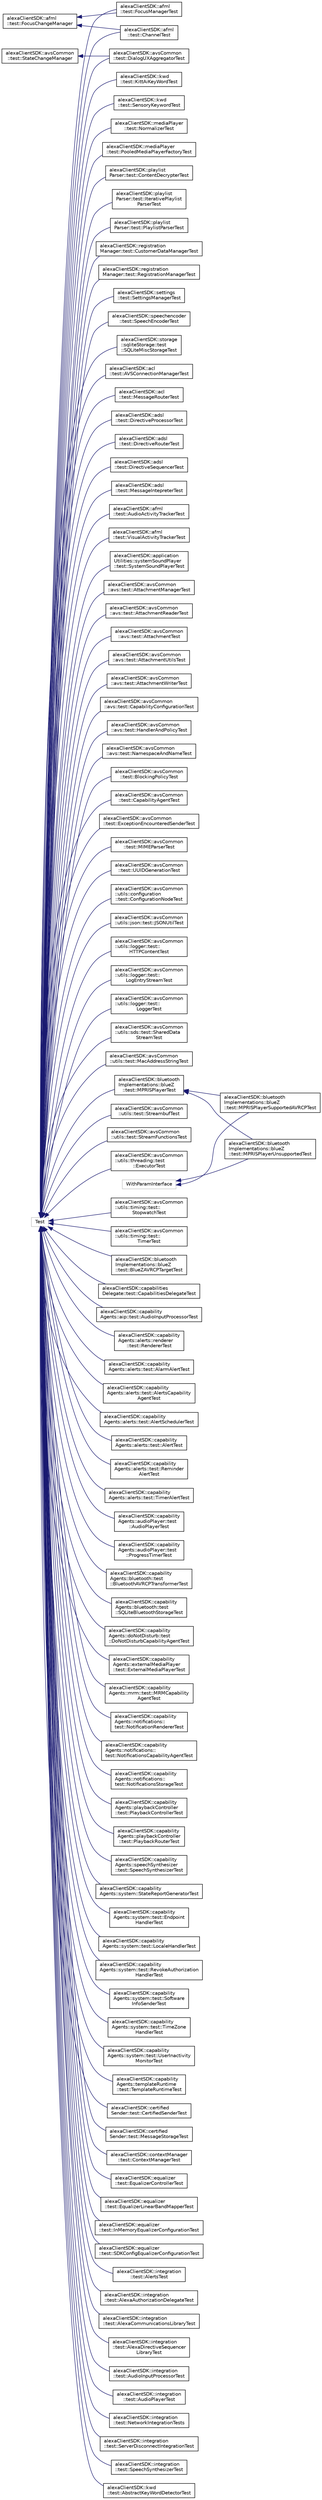 digraph "Graphical Class Hierarchy"
{
  edge [fontname="Helvetica",fontsize="10",labelfontname="Helvetica",labelfontsize="10"];
  node [fontname="Helvetica",fontsize="10",shape=record];
  rankdir="LR";
  Node556 [label="alexaClientSDK::afml\l::test::FocusChangeManager",height=0.2,width=0.4,color="black", fillcolor="white", style="filled",URL="$classalexa_client_s_d_k_1_1afml_1_1test_1_1_focus_change_manager.html",tooltip="Manages testing focus changes. "];
  Node556 -> Node41 [dir="back",color="midnightblue",fontsize="10",style="solid",fontname="Helvetica"];
  Node41 [label="alexaClientSDK::afml\l::test::ChannelTest",height=0.2,width=0.4,color="black", fillcolor="white", style="filled",URL="$classalexa_client_s_d_k_1_1afml_1_1test_1_1_channel_test.html",tooltip="Test fixture for testing Channel. "];
  Node556 -> Node42 [dir="back",color="midnightblue",fontsize="10",style="solid",fontname="Helvetica"];
  Node42 [label="alexaClientSDK::afml\l::test::FocusManagerTest",height=0.2,width=0.4,color="black", fillcolor="white", style="filled",URL="$classalexa_client_s_d_k_1_1afml_1_1test_1_1_focus_manager_test.html",tooltip="Test fixture for testing FocusManager. "];
  Node204 [label="alexaClientSDK::avsCommon\l::test::StateChangeManager",height=0.2,width=0.4,color="black", fillcolor="white", style="filled",URL="$classalexa_client_s_d_k_1_1avs_common_1_1test_1_1_state_change_manager.html",tooltip="Manages testing state changes. "];
  Node204 -> Node55 [dir="back",color="midnightblue",fontsize="10",style="solid",fontname="Helvetica"];
  Node55 [label="alexaClientSDK::avsCommon\l::test::DialogUXAggregatorTest",height=0.2,width=0.4,color="black", fillcolor="white", style="filled",URL="$classalexa_client_s_d_k_1_1avs_common_1_1test_1_1_dialog_u_x_aggregator_test.html",tooltip="Test fixture for testing DialogUXStateAggregator. "];
  Node33 [label="Test",height=0.2,width=0.4,color="grey75", fillcolor="white", style="filled"];
  Node33 -> Node34 [dir="back",color="midnightblue",fontsize="10",style="solid",fontname="Helvetica"];
  Node34 [label="alexaClientSDK::acl\l::test::AVSConnectionManagerTest",height=0.2,width=0.4,color="black", fillcolor="white", style="filled",URL="$classalexa_client_s_d_k_1_1acl_1_1test_1_1_a_v_s_connection_manager_test.html",tooltip="Test harness for AVSConnectionManager class. "];
  Node33 -> Node35 [dir="back",color="midnightblue",fontsize="10",style="solid",fontname="Helvetica"];
  Node35 [label="alexaClientSDK::acl\l::test::MessageRouterTest",height=0.2,width=0.4,color="black", fillcolor="white", style="filled",URL="$classalexa_client_s_d_k_1_1acl_1_1test_1_1_message_router_test.html"];
  Node33 -> Node36 [dir="back",color="midnightblue",fontsize="10",style="solid",fontname="Helvetica"];
  Node36 [label="alexaClientSDK::adsl\l::test::DirectiveProcessorTest",height=0.2,width=0.4,color="black", fillcolor="white", style="filled",URL="$classalexa_client_s_d_k_1_1adsl_1_1test_1_1_directive_processor_test.html"];
  Node33 -> Node37 [dir="back",color="midnightblue",fontsize="10",style="solid",fontname="Helvetica"];
  Node37 [label="alexaClientSDK::adsl\l::test::DirectiveRouterTest",height=0.2,width=0.4,color="black", fillcolor="white", style="filled",URL="$classalexa_client_s_d_k_1_1adsl_1_1test_1_1_directive_router_test.html"];
  Node33 -> Node38 [dir="back",color="midnightblue",fontsize="10",style="solid",fontname="Helvetica"];
  Node38 [label="alexaClientSDK::adsl\l::test::DirectiveSequencerTest",height=0.2,width=0.4,color="black", fillcolor="white", style="filled",URL="$classalexa_client_s_d_k_1_1adsl_1_1test_1_1_directive_sequencer_test.html",tooltip="DirectiveSequencerTest. "];
  Node33 -> Node39 [dir="back",color="midnightblue",fontsize="10",style="solid",fontname="Helvetica"];
  Node39 [label="alexaClientSDK::adsl\l::test::MessageIntepreterTest",height=0.2,width=0.4,color="black", fillcolor="white", style="filled",URL="$classalexa_client_s_d_k_1_1adsl_1_1test_1_1_message_intepreter_test.html"];
  Node33 -> Node40 [dir="back",color="midnightblue",fontsize="10",style="solid",fontname="Helvetica"];
  Node40 [label="alexaClientSDK::afml\l::test::AudioActivityTrackerTest",height=0.2,width=0.4,color="black", fillcolor="white", style="filled",URL="$classalexa_client_s_d_k_1_1afml_1_1test_1_1_audio_activity_tracker_test.html"];
  Node33 -> Node41 [dir="back",color="midnightblue",fontsize="10",style="solid",fontname="Helvetica"];
  Node33 -> Node42 [dir="back",color="midnightblue",fontsize="10",style="solid",fontname="Helvetica"];
  Node33 -> Node43 [dir="back",color="midnightblue",fontsize="10",style="solid",fontname="Helvetica"];
  Node43 [label="alexaClientSDK::afml\l::test::VisualActivityTrackerTest",height=0.2,width=0.4,color="black", fillcolor="white", style="filled",URL="$classalexa_client_s_d_k_1_1afml_1_1test_1_1_visual_activity_tracker_test.html",tooltip="Test harness for VisualActivityTrackerTest class. "];
  Node33 -> Node44 [dir="back",color="midnightblue",fontsize="10",style="solid",fontname="Helvetica"];
  Node44 [label="alexaClientSDK::application\lUtilities::systemSoundPlayer\l::test::SystemSoundPlayerTest",height=0.2,width=0.4,color="black", fillcolor="white", style="filled",URL="$classalexa_client_s_d_k_1_1application_utilities_1_1system_sound_player_1_1test_1_1_system_sound_player_test.html"];
  Node33 -> Node45 [dir="back",color="midnightblue",fontsize="10",style="solid",fontname="Helvetica"];
  Node45 [label="alexaClientSDK::avsCommon\l::avs::test::AttachmentManagerTest",height=0.2,width=0.4,color="black", fillcolor="white", style="filled",URL="$classalexa_client_s_d_k_1_1avs_common_1_1avs_1_1test_1_1_attachment_manager_test.html"];
  Node33 -> Node46 [dir="back",color="midnightblue",fontsize="10",style="solid",fontname="Helvetica"];
  Node46 [label="alexaClientSDK::avsCommon\l::avs::test::AttachmentReaderTest",height=0.2,width=0.4,color="black", fillcolor="white", style="filled",URL="$classalexa_client_s_d_k_1_1avs_common_1_1avs_1_1test_1_1_attachment_reader_test.html"];
  Node33 -> Node47 [dir="back",color="midnightblue",fontsize="10",style="solid",fontname="Helvetica"];
  Node47 [label="alexaClientSDK::avsCommon\l::avs::test::AttachmentTest",height=0.2,width=0.4,color="black", fillcolor="white", style="filled",URL="$classalexa_client_s_d_k_1_1avs_common_1_1avs_1_1test_1_1_attachment_test.html"];
  Node33 -> Node48 [dir="back",color="midnightblue",fontsize="10",style="solid",fontname="Helvetica"];
  Node48 [label="alexaClientSDK::avsCommon\l::avs::test::AttachmentUtilsTest",height=0.2,width=0.4,color="black", fillcolor="white", style="filled",URL="$classalexa_client_s_d_k_1_1avs_common_1_1avs_1_1test_1_1_attachment_utils_test.html"];
  Node33 -> Node49 [dir="back",color="midnightblue",fontsize="10",style="solid",fontname="Helvetica"];
  Node49 [label="alexaClientSDK::avsCommon\l::avs::test::AttachmentWriterTest",height=0.2,width=0.4,color="black", fillcolor="white", style="filled",URL="$classalexa_client_s_d_k_1_1avs_common_1_1avs_1_1test_1_1_attachment_writer_test.html"];
  Node33 -> Node50 [dir="back",color="midnightblue",fontsize="10",style="solid",fontname="Helvetica"];
  Node50 [label="alexaClientSDK::avsCommon\l::avs::test::CapabilityConfigurationTest",height=0.2,width=0.4,color="black", fillcolor="white", style="filled",URL="$classalexa_client_s_d_k_1_1avs_common_1_1avs_1_1test_1_1_capability_configuration_test.html"];
  Node33 -> Node51 [dir="back",color="midnightblue",fontsize="10",style="solid",fontname="Helvetica"];
  Node51 [label="alexaClientSDK::avsCommon\l::avs::test::HandlerAndPolicyTest",height=0.2,width=0.4,color="black", fillcolor="white", style="filled",URL="$classalexa_client_s_d_k_1_1avs_common_1_1avs_1_1test_1_1_handler_and_policy_test.html"];
  Node33 -> Node52 [dir="back",color="midnightblue",fontsize="10",style="solid",fontname="Helvetica"];
  Node52 [label="alexaClientSDK::avsCommon\l::avs::test::NamespaceAndNameTest",height=0.2,width=0.4,color="black", fillcolor="white", style="filled",URL="$classalexa_client_s_d_k_1_1avs_common_1_1avs_1_1test_1_1_namespace_and_name_test.html",tooltip="NamespaceAndNameTest. "];
  Node33 -> Node53 [dir="back",color="midnightblue",fontsize="10",style="solid",fontname="Helvetica"];
  Node53 [label="alexaClientSDK::avsCommon\l::test::BlockingPolicyTest",height=0.2,width=0.4,color="black", fillcolor="white", style="filled",URL="$classalexa_client_s_d_k_1_1avs_common_1_1test_1_1_blocking_policy_test.html"];
  Node33 -> Node54 [dir="back",color="midnightblue",fontsize="10",style="solid",fontname="Helvetica"];
  Node54 [label="alexaClientSDK::avsCommon\l::test::CapabilityAgentTest",height=0.2,width=0.4,color="black", fillcolor="white", style="filled",URL="$classalexa_client_s_d_k_1_1avs_common_1_1test_1_1_capability_agent_test.html"];
  Node33 -> Node55 [dir="back",color="midnightblue",fontsize="10",style="solid",fontname="Helvetica"];
  Node33 -> Node56 [dir="back",color="midnightblue",fontsize="10",style="solid",fontname="Helvetica"];
  Node56 [label="alexaClientSDK::avsCommon\l::test::ExceptionEncounteredSenderTest",height=0.2,width=0.4,color="black", fillcolor="white", style="filled",URL="$classalexa_client_s_d_k_1_1avs_common_1_1test_1_1_exception_encountered_sender_test.html",tooltip="Test harness for ExceptionEncounteredSender class. "];
  Node33 -> Node57 [dir="back",color="midnightblue",fontsize="10",style="solid",fontname="Helvetica"];
  Node57 [label="alexaClientSDK::avsCommon\l::test::MIMEParserTest",height=0.2,width=0.4,color="black", fillcolor="white", style="filled",URL="$classalexa_client_s_d_k_1_1avs_common_1_1test_1_1_m_i_m_e_parser_test.html"];
  Node33 -> Node58 [dir="back",color="midnightblue",fontsize="10",style="solid",fontname="Helvetica"];
  Node58 [label="alexaClientSDK::avsCommon\l::test::UUIDGenerationTest",height=0.2,width=0.4,color="black", fillcolor="white", style="filled",URL="$classalexa_client_s_d_k_1_1avs_common_1_1test_1_1_u_u_i_d_generation_test.html"];
  Node33 -> Node59 [dir="back",color="midnightblue",fontsize="10",style="solid",fontname="Helvetica"];
  Node59 [label="alexaClientSDK::avsCommon\l::utils::configuration\l::test::ConfigurationNodeTest",height=0.2,width=0.4,color="black", fillcolor="white", style="filled",URL="$classalexa_client_s_d_k_1_1avs_common_1_1utils_1_1configuration_1_1test_1_1_configuration_node_test.html"];
  Node33 -> Node60 [dir="back",color="midnightblue",fontsize="10",style="solid",fontname="Helvetica"];
  Node60 [label="alexaClientSDK::avsCommon\l::utils::json::test::JSONUtilTest",height=0.2,width=0.4,color="black", fillcolor="white", style="filled",URL="$classalexa_client_s_d_k_1_1avs_common_1_1utils_1_1json_1_1test_1_1_j_s_o_n_util_test.html",tooltip="Define test fixture for testing AVSMessage. "];
  Node33 -> Node61 [dir="back",color="midnightblue",fontsize="10",style="solid",fontname="Helvetica"];
  Node61 [label="alexaClientSDK::avsCommon\l::utils::logger::test::\lHTTPContentTest",height=0.2,width=0.4,color="black", fillcolor="white", style="filled",URL="$classalexa_client_s_d_k_1_1avs_common_1_1utils_1_1logger_1_1test_1_1_h_t_t_p_content_test.html"];
  Node33 -> Node62 [dir="back",color="midnightblue",fontsize="10",style="solid",fontname="Helvetica"];
  Node62 [label="alexaClientSDK::avsCommon\l::utils::logger::test::\lLogEntryStreamTest",height=0.2,width=0.4,color="black", fillcolor="white", style="filled",URL="$classalexa_client_s_d_k_1_1avs_common_1_1utils_1_1logger_1_1test_1_1_log_entry_stream_test.html"];
  Node33 -> Node63 [dir="back",color="midnightblue",fontsize="10",style="solid",fontname="Helvetica"];
  Node63 [label="alexaClientSDK::avsCommon\l::utils::logger::test::\lLoggerTest",height=0.2,width=0.4,color="black", fillcolor="white", style="filled",URL="$classalexa_client_s_d_k_1_1avs_common_1_1utils_1_1logger_1_1test_1_1_logger_test.html"];
  Node33 -> Node64 [dir="back",color="midnightblue",fontsize="10",style="solid",fontname="Helvetica"];
  Node64 [label="alexaClientSDK::avsCommon\l::utils::sds::test::SharedData\lStreamTest",height=0.2,width=0.4,color="black", fillcolor="white", style="filled",URL="$classalexa_client_s_d_k_1_1avs_common_1_1utils_1_1sds_1_1test_1_1_shared_data_stream_test.html",tooltip="The test harness for the tests below. "];
  Node33 -> Node65 [dir="back",color="midnightblue",fontsize="10",style="solid",fontname="Helvetica"];
  Node65 [label="alexaClientSDK::avsCommon\l::utils::test::MacAddressStringTest",height=0.2,width=0.4,color="black", fillcolor="white", style="filled",URL="$classalexa_client_s_d_k_1_1avs_common_1_1utils_1_1test_1_1_mac_address_string_test.html"];
  Node33 -> Node66 [dir="back",color="midnightblue",fontsize="10",style="solid",fontname="Helvetica"];
  Node66 [label="alexaClientSDK::avsCommon\l::utils::test::StreambufTest",height=0.2,width=0.4,color="black", fillcolor="white", style="filled",URL="$classalexa_client_s_d_k_1_1avs_common_1_1utils_1_1test_1_1_streambuf_test.html"];
  Node33 -> Node67 [dir="back",color="midnightblue",fontsize="10",style="solid",fontname="Helvetica"];
  Node67 [label="alexaClientSDK::avsCommon\l::utils::test::StreamFunctionsTest",height=0.2,width=0.4,color="black", fillcolor="white", style="filled",URL="$classalexa_client_s_d_k_1_1avs_common_1_1utils_1_1test_1_1_stream_functions_test.html"];
  Node33 -> Node68 [dir="back",color="midnightblue",fontsize="10",style="solid",fontname="Helvetica"];
  Node68 [label="alexaClientSDK::avsCommon\l::utils::threading::test\l::ExecutorTest",height=0.2,width=0.4,color="black", fillcolor="white", style="filled",URL="$classalexa_client_s_d_k_1_1avs_common_1_1utils_1_1threading_1_1test_1_1_executor_test.html"];
  Node33 -> Node69 [dir="back",color="midnightblue",fontsize="10",style="solid",fontname="Helvetica"];
  Node69 [label="alexaClientSDK::avsCommon\l::utils::timing::test::\lStopwatchTest",height=0.2,width=0.4,color="black", fillcolor="white", style="filled",URL="$classalexa_client_s_d_k_1_1avs_common_1_1utils_1_1timing_1_1test_1_1_stopwatch_test.html",tooltip="Test harness for Stopwatch class. "];
  Node33 -> Node70 [dir="back",color="midnightblue",fontsize="10",style="solid",fontname="Helvetica"];
  Node70 [label="alexaClientSDK::avsCommon\l::utils::timing::test::\lTimerTest",height=0.2,width=0.4,color="black", fillcolor="white", style="filled",URL="$classalexa_client_s_d_k_1_1avs_common_1_1utils_1_1timing_1_1test_1_1_timer_test.html",tooltip="Test harness for Timer class. "];
  Node33 -> Node71 [dir="back",color="midnightblue",fontsize="10",style="solid",fontname="Helvetica"];
  Node71 [label="alexaClientSDK::bluetooth\lImplementations::blueZ\l::test::BlueZAVRCPTargetTest",height=0.2,width=0.4,color="black", fillcolor="white", style="filled",URL="$classalexa_client_s_d_k_1_1bluetooth_implementations_1_1blue_z_1_1test_1_1_blue_z_a_v_r_c_p_target_test.html"];
  Node33 -> Node72 [dir="back",color="midnightblue",fontsize="10",style="solid",fontname="Helvetica"];
  Node72 [label="alexaClientSDK::bluetooth\lImplementations::blueZ\l::test::MPRISPlayerTest",height=0.2,width=0.4,color="black", fillcolor="white", style="filled",URL="$classalexa_client_s_d_k_1_1bluetooth_implementations_1_1blue_z_1_1test_1_1_m_p_r_i_s_player_test.html"];
  Node72 -> Node0 [dir="back",color="midnightblue",fontsize="10",style="solid",fontname="Helvetica"];
  Node0 [label="alexaClientSDK::bluetooth\lImplementations::blueZ\l::test::MPRISPlayerSupportedAVRCPTest",height=0.2,width=0.4,color="black", fillcolor="white", style="filled",URL="$classalexa_client_s_d_k_1_1bluetooth_implementations_1_1blue_z_1_1test_1_1_m_p_r_i_s_player_supported_a_v_r_c_p_test.html",tooltip="Parameterized test fixture for supported org.mpris.MediaPlayer2.Player DBus AVRCP Methods..."];
  Node72 -> Node3 [dir="back",color="midnightblue",fontsize="10",style="solid",fontname="Helvetica"];
  Node3 [label="alexaClientSDK::bluetooth\lImplementations::blueZ\l::test::MPRISPlayerUnsupportedTest",height=0.2,width=0.4,color="black", fillcolor="white", style="filled",URL="$classalexa_client_s_d_k_1_1bluetooth_implementations_1_1blue_z_1_1test_1_1_m_p_r_i_s_player_unsupported_test.html",tooltip="Parameterized test fixture for unsupported DBus AVRCP Methods. "];
  Node33 -> Node73 [dir="back",color="midnightblue",fontsize="10",style="solid",fontname="Helvetica"];
  Node73 [label="alexaClientSDK::capabilities\lDelegate::test::CapabilitiesDelegateTest",height=0.2,width=0.4,color="black", fillcolor="white", style="filled",URL="$classalexa_client_s_d_k_1_1capabilities_delegate_1_1test_1_1_capabilities_delegate_test.html"];
  Node33 -> Node74 [dir="back",color="midnightblue",fontsize="10",style="solid",fontname="Helvetica"];
  Node74 [label="alexaClientSDK::capability\lAgents::aip::test::AudioInputProcessorTest",height=0.2,width=0.4,color="black", fillcolor="white", style="filled",URL="$classalexa_client_s_d_k_1_1capability_agents_1_1aip_1_1test_1_1_audio_input_processor_test.html",tooltip="Test harness for AudioInputProcessor class. "];
  Node33 -> Node75 [dir="back",color="midnightblue",fontsize="10",style="solid",fontname="Helvetica"];
  Node75 [label="alexaClientSDK::capability\lAgents::alerts::renderer\l::test::RendererTest",height=0.2,width=0.4,color="black", fillcolor="white", style="filled",URL="$classalexa_client_s_d_k_1_1capability_agents_1_1alerts_1_1renderer_1_1test_1_1_renderer_test.html"];
  Node33 -> Node76 [dir="back",color="midnightblue",fontsize="10",style="solid",fontname="Helvetica"];
  Node76 [label="alexaClientSDK::capability\lAgents::alerts::test::AlarmAlertTest",height=0.2,width=0.4,color="black", fillcolor="white", style="filled",URL="$classalexa_client_s_d_k_1_1capability_agents_1_1alerts_1_1test_1_1_alarm_alert_test.html"];
  Node33 -> Node77 [dir="back",color="midnightblue",fontsize="10",style="solid",fontname="Helvetica"];
  Node77 [label="alexaClientSDK::capability\lAgents::alerts::test::AlertsCapability\lAgentTest",height=0.2,width=0.4,color="black", fillcolor="white", style="filled",URL="$classalexa_client_s_d_k_1_1capability_agents_1_1alerts_1_1test_1_1_alerts_capability_agent_test.html"];
  Node33 -> Node78 [dir="back",color="midnightblue",fontsize="10",style="solid",fontname="Helvetica"];
  Node78 [label="alexaClientSDK::capability\lAgents::alerts::test::AlertSchedulerTest",height=0.2,width=0.4,color="black", fillcolor="white", style="filled",URL="$classalexa_client_s_d_k_1_1capability_agents_1_1alerts_1_1test_1_1_alert_scheduler_test.html"];
  Node33 -> Node79 [dir="back",color="midnightblue",fontsize="10",style="solid",fontname="Helvetica"];
  Node79 [label="alexaClientSDK::capability\lAgents::alerts::test::AlertTest",height=0.2,width=0.4,color="black", fillcolor="white", style="filled",URL="$classalexa_client_s_d_k_1_1capability_agents_1_1alerts_1_1test_1_1_alert_test.html"];
  Node33 -> Node80 [dir="back",color="midnightblue",fontsize="10",style="solid",fontname="Helvetica"];
  Node80 [label="alexaClientSDK::capability\lAgents::alerts::test::Reminder\lAlertTest",height=0.2,width=0.4,color="black", fillcolor="white", style="filled",URL="$classalexa_client_s_d_k_1_1capability_agents_1_1alerts_1_1test_1_1_reminder_alert_test.html"];
  Node33 -> Node81 [dir="back",color="midnightblue",fontsize="10",style="solid",fontname="Helvetica"];
  Node81 [label="alexaClientSDK::capability\lAgents::alerts::test::TimerAlertTest",height=0.2,width=0.4,color="black", fillcolor="white", style="filled",URL="$classalexa_client_s_d_k_1_1capability_agents_1_1alerts_1_1test_1_1_timer_alert_test.html"];
  Node33 -> Node82 [dir="back",color="midnightblue",fontsize="10",style="solid",fontname="Helvetica"];
  Node82 [label="alexaClientSDK::capability\lAgents::audioPlayer::test\l::AudioPlayerTest",height=0.2,width=0.4,color="black", fillcolor="white", style="filled",URL="$classalexa_client_s_d_k_1_1capability_agents_1_1audio_player_1_1test_1_1_audio_player_test.html"];
  Node33 -> Node83 [dir="back",color="midnightblue",fontsize="10",style="solid",fontname="Helvetica"];
  Node83 [label="alexaClientSDK::capability\lAgents::audioPlayer::test\l::ProgressTimerTest",height=0.2,width=0.4,color="black", fillcolor="white", style="filled",URL="$classalexa_client_s_d_k_1_1capability_agents_1_1audio_player_1_1test_1_1_progress_timer_test.html"];
  Node33 -> Node84 [dir="back",color="midnightblue",fontsize="10",style="solid",fontname="Helvetica"];
  Node84 [label="alexaClientSDK::capability\lAgents::bluetooth::test\l::BluetoothAVRCPTransformerTest",height=0.2,width=0.4,color="black", fillcolor="white", style="filled",URL="$classalexa_client_s_d_k_1_1capability_agents_1_1bluetooth_1_1test_1_1_bluetooth_a_v_r_c_p_transformer_test.html"];
  Node33 -> Node85 [dir="back",color="midnightblue",fontsize="10",style="solid",fontname="Helvetica"];
  Node85 [label="alexaClientSDK::capability\lAgents::bluetooth::test\l::SQLiteBluetoothStorageTest",height=0.2,width=0.4,color="black", fillcolor="white", style="filled",URL="$classalexa_client_s_d_k_1_1capability_agents_1_1bluetooth_1_1test_1_1_s_q_lite_bluetooth_storage_test.html"];
  Node33 -> Node86 [dir="back",color="midnightblue",fontsize="10",style="solid",fontname="Helvetica"];
  Node86 [label="alexaClientSDK::capability\lAgents::doNotDisturb::test\l::DoNotDisturbCapabilityAgentTest",height=0.2,width=0.4,color="black", fillcolor="white", style="filled",URL="$classalexa_client_s_d_k_1_1capability_agents_1_1do_not_disturb_1_1test_1_1_do_not_disturb_capability_agent_test.html",tooltip="Test harness for DoNotDisturbCapabilityAgent class. "];
  Node33 -> Node87 [dir="back",color="midnightblue",fontsize="10",style="solid",fontname="Helvetica"];
  Node87 [label="alexaClientSDK::capability\lAgents::externalMediaPlayer\l::test::ExternalMediaPlayerTest",height=0.2,width=0.4,color="black", fillcolor="white", style="filled",URL="$classalexa_client_s_d_k_1_1capability_agents_1_1external_media_player_1_1test_1_1_external_media_player_test.html"];
  Node33 -> Node88 [dir="back",color="midnightblue",fontsize="10",style="solid",fontname="Helvetica"];
  Node88 [label="alexaClientSDK::capability\lAgents::mrm::test::MRMCapability\lAgentTest",height=0.2,width=0.4,color="black", fillcolor="white", style="filled",URL="$classalexa_client_s_d_k_1_1capability_agents_1_1mrm_1_1test_1_1_m_r_m_capability_agent_test.html",tooltip="Test harness for MRMCapabilityAgent class. "];
  Node33 -> Node89 [dir="back",color="midnightblue",fontsize="10",style="solid",fontname="Helvetica"];
  Node89 [label="alexaClientSDK::capability\lAgents::notifications::\ltest::NotificationRendererTest",height=0.2,width=0.4,color="black", fillcolor="white", style="filled",URL="$classalexa_client_s_d_k_1_1capability_agents_1_1notifications_1_1test_1_1_notification_renderer_test.html"];
  Node33 -> Node90 [dir="back",color="midnightblue",fontsize="10",style="solid",fontname="Helvetica"];
  Node90 [label="alexaClientSDK::capability\lAgents::notifications::\ltest::NotificationsCapabilityAgentTest",height=0.2,width=0.4,color="black", fillcolor="white", style="filled",URL="$classalexa_client_s_d_k_1_1capability_agents_1_1notifications_1_1test_1_1_notifications_capability_agent_test.html"];
  Node33 -> Node91 [dir="back",color="midnightblue",fontsize="10",style="solid",fontname="Helvetica"];
  Node91 [label="alexaClientSDK::capability\lAgents::notifications::\ltest::NotificationsStorageTest",height=0.2,width=0.4,color="black", fillcolor="white", style="filled",URL="$classalexa_client_s_d_k_1_1capability_agents_1_1notifications_1_1test_1_1_notifications_storage_test.html"];
  Node33 -> Node92 [dir="back",color="midnightblue",fontsize="10",style="solid",fontname="Helvetica"];
  Node92 [label="alexaClientSDK::capability\lAgents::playbackController\l::test::PlaybackControllerTest",height=0.2,width=0.4,color="black", fillcolor="white", style="filled",URL="$classalexa_client_s_d_k_1_1capability_agents_1_1playback_controller_1_1test_1_1_playback_controller_test.html",tooltip="Test harness for StateSynchronizer class. "];
  Node33 -> Node93 [dir="back",color="midnightblue",fontsize="10",style="solid",fontname="Helvetica"];
  Node93 [label="alexaClientSDK::capability\lAgents::playbackController\l::test::PlaybackRouterTest",height=0.2,width=0.4,color="black", fillcolor="white", style="filled",URL="$classalexa_client_s_d_k_1_1capability_agents_1_1playback_controller_1_1test_1_1_playback_router_test.html"];
  Node33 -> Node94 [dir="back",color="midnightblue",fontsize="10",style="solid",fontname="Helvetica"];
  Node94 [label="alexaClientSDK::capability\lAgents::speechSynthesizer\l::test::SpeechSynthesizerTest",height=0.2,width=0.4,color="black", fillcolor="white", style="filled",URL="$classalexa_client_s_d_k_1_1capability_agents_1_1speech_synthesizer_1_1test_1_1_speech_synthesizer_test.html"];
  Node33 -> Node95 [dir="back",color="midnightblue",fontsize="10",style="solid",fontname="Helvetica"];
  Node95 [label="alexaClientSDK::capability\lAgents::system::StateReportGeneratorTest",height=0.2,width=0.4,color="black", fillcolor="white", style="filled",URL="$classalexa_client_s_d_k_1_1capability_agents_1_1system_1_1_state_report_generator_test.html"];
  Node33 -> Node96 [dir="back",color="midnightblue",fontsize="10",style="solid",fontname="Helvetica"];
  Node96 [label="alexaClientSDK::capability\lAgents::system::test::Endpoint\lHandlerTest",height=0.2,width=0.4,color="black", fillcolor="white", style="filled",URL="$classalexa_client_s_d_k_1_1capability_agents_1_1system_1_1test_1_1_endpoint_handler_test.html",tooltip="Test harness for EndpointHandler class. "];
  Node33 -> Node97 [dir="back",color="midnightblue",fontsize="10",style="solid",fontname="Helvetica"];
  Node97 [label="alexaClientSDK::capability\lAgents::system::test::LocaleHandlerTest",height=0.2,width=0.4,color="black", fillcolor="white", style="filled",URL="$classalexa_client_s_d_k_1_1capability_agents_1_1system_1_1test_1_1_locale_handler_test.html"];
  Node33 -> Node98 [dir="back",color="midnightblue",fontsize="10",style="solid",fontname="Helvetica"];
  Node98 [label="alexaClientSDK::capability\lAgents::system::test::RevokeAuthorization\lHandlerTest",height=0.2,width=0.4,color="black", fillcolor="white", style="filled",URL="$classalexa_client_s_d_k_1_1capability_agents_1_1system_1_1test_1_1_revoke_authorization_handler_test.html",tooltip="Test harness for RevokeAuthorizationHandler class. "];
  Node33 -> Node99 [dir="back",color="midnightblue",fontsize="10",style="solid",fontname="Helvetica"];
  Node99 [label="alexaClientSDK::capability\lAgents::system::test::Software\lInfoSenderTest",height=0.2,width=0.4,color="black", fillcolor="white", style="filled",URL="$classalexa_client_s_d_k_1_1capability_agents_1_1system_1_1test_1_1_software_info_sender_test.html",tooltip="Test harness for SoftwareInfoSender class. "];
  Node33 -> Node100 [dir="back",color="midnightblue",fontsize="10",style="solid",fontname="Helvetica"];
  Node100 [label="alexaClientSDK::capability\lAgents::system::test::TimeZone\lHandlerTest",height=0.2,width=0.4,color="black", fillcolor="white", style="filled",URL="$classalexa_client_s_d_k_1_1capability_agents_1_1system_1_1test_1_1_time_zone_handler_test.html"];
  Node33 -> Node101 [dir="back",color="midnightblue",fontsize="10",style="solid",fontname="Helvetica"];
  Node101 [label="alexaClientSDK::capability\lAgents::system::test::UserInactivity\lMonitorTest",height=0.2,width=0.4,color="black", fillcolor="white", style="filled",URL="$classalexa_client_s_d_k_1_1capability_agents_1_1system_1_1test_1_1_user_inactivity_monitor_test.html",tooltip="Test harness for UserInactivityMonitor class. "];
  Node33 -> Node102 [dir="back",color="midnightblue",fontsize="10",style="solid",fontname="Helvetica"];
  Node102 [label="alexaClientSDK::capability\lAgents::templateRuntime\l::test::TemplateRuntimeTest",height=0.2,width=0.4,color="black", fillcolor="white", style="filled",URL="$classalexa_client_s_d_k_1_1capability_agents_1_1template_runtime_1_1test_1_1_template_runtime_test.html",tooltip="Test harness for TemplateRuntime class. "];
  Node33 -> Node103 [dir="back",color="midnightblue",fontsize="10",style="solid",fontname="Helvetica"];
  Node103 [label="alexaClientSDK::certified\lSender::test::CertifiedSenderTest",height=0.2,width=0.4,color="black", fillcolor="white", style="filled",URL="$classalexa_client_s_d_k_1_1certified_sender_1_1test_1_1_certified_sender_test.html"];
  Node33 -> Node104 [dir="back",color="midnightblue",fontsize="10",style="solid",fontname="Helvetica"];
  Node104 [label="alexaClientSDK::certified\lSender::test::MessageStorageTest",height=0.2,width=0.4,color="black", fillcolor="white", style="filled",URL="$classalexa_client_s_d_k_1_1certified_sender_1_1test_1_1_message_storage_test.html"];
  Node33 -> Node105 [dir="back",color="midnightblue",fontsize="10",style="solid",fontname="Helvetica"];
  Node105 [label="alexaClientSDK::contextManager\l::test::ContextManagerTest",height=0.2,width=0.4,color="black", fillcolor="white", style="filled",URL="$classalexa_client_s_d_k_1_1context_manager_1_1test_1_1_context_manager_test.html",tooltip="Context Manager Test. "];
  Node33 -> Node106 [dir="back",color="midnightblue",fontsize="10",style="solid",fontname="Helvetica"];
  Node106 [label="alexaClientSDK::equalizer\l::test::EqualizerControllerTest",height=0.2,width=0.4,color="black", fillcolor="white", style="filled",URL="$classalexa_client_s_d_k_1_1equalizer_1_1test_1_1_equalizer_controller_test.html"];
  Node33 -> Node107 [dir="back",color="midnightblue",fontsize="10",style="solid",fontname="Helvetica"];
  Node107 [label="alexaClientSDK::equalizer\l::test::EqualizerLinearBandMapperTest",height=0.2,width=0.4,color="black", fillcolor="white", style="filled",URL="$classalexa_client_s_d_k_1_1equalizer_1_1test_1_1_equalizer_linear_band_mapper_test.html"];
  Node33 -> Node108 [dir="back",color="midnightblue",fontsize="10",style="solid",fontname="Helvetica"];
  Node108 [label="alexaClientSDK::equalizer\l::test::InMemoryEqualizerConfigurationTest",height=0.2,width=0.4,color="black", fillcolor="white", style="filled",URL="$classalexa_client_s_d_k_1_1equalizer_1_1test_1_1_in_memory_equalizer_configuration_test.html"];
  Node33 -> Node109 [dir="back",color="midnightblue",fontsize="10",style="solid",fontname="Helvetica"];
  Node109 [label="alexaClientSDK::equalizer\l::test::SDKConfigEqualizerConfigurationTest",height=0.2,width=0.4,color="black", fillcolor="white", style="filled",URL="$classalexa_client_s_d_k_1_1equalizer_1_1test_1_1_s_d_k_config_equalizer_configuration_test.html"];
  Node33 -> Node110 [dir="back",color="midnightblue",fontsize="10",style="solid",fontname="Helvetica"];
  Node110 [label="alexaClientSDK::integration\l::test::AlertsTest",height=0.2,width=0.4,color="black", fillcolor="white", style="filled",URL="$classalexa_client_s_d_k_1_1integration_1_1test_1_1_alerts_test.html"];
  Node33 -> Node111 [dir="back",color="midnightblue",fontsize="10",style="solid",fontname="Helvetica"];
  Node111 [label="alexaClientSDK::integration\l::test::AlexaAuthorizationDelegateTest",height=0.2,width=0.4,color="black", fillcolor="white", style="filled",URL="$classalexa_client_s_d_k_1_1integration_1_1test_1_1_alexa_authorization_delegate_test.html"];
  Node33 -> Node112 [dir="back",color="midnightblue",fontsize="10",style="solid",fontname="Helvetica"];
  Node112 [label="alexaClientSDK::integration\l::test::AlexaCommunicationsLibraryTest",height=0.2,width=0.4,color="black", fillcolor="white", style="filled",URL="$classalexa_client_s_d_k_1_1integration_1_1test_1_1_alexa_communications_library_test.html"];
  Node33 -> Node113 [dir="back",color="midnightblue",fontsize="10",style="solid",fontname="Helvetica"];
  Node113 [label="alexaClientSDK::integration\l::test::AlexaDirectiveSequencer\lLibraryTest",height=0.2,width=0.4,color="black", fillcolor="white", style="filled",URL="$classalexa_client_s_d_k_1_1integration_1_1test_1_1_alexa_directive_sequencer_library_test.html"];
  Node33 -> Node114 [dir="back",color="midnightblue",fontsize="10",style="solid",fontname="Helvetica"];
  Node114 [label="alexaClientSDK::integration\l::test::AudioInputProcessorTest",height=0.2,width=0.4,color="black", fillcolor="white", style="filled",URL="$classalexa_client_s_d_k_1_1integration_1_1test_1_1_audio_input_processor_test.html"];
  Node33 -> Node115 [dir="back",color="midnightblue",fontsize="10",style="solid",fontname="Helvetica"];
  Node115 [label="alexaClientSDK::integration\l::test::AudioPlayerTest",height=0.2,width=0.4,color="black", fillcolor="white", style="filled",URL="$classalexa_client_s_d_k_1_1integration_1_1test_1_1_audio_player_test.html"];
  Node33 -> Node116 [dir="back",color="midnightblue",fontsize="10",style="solid",fontname="Helvetica"];
  Node116 [label="alexaClientSDK::integration\l::test::NetworkIntegrationTests",height=0.2,width=0.4,color="black", fillcolor="white", style="filled",URL="$classalexa_client_s_d_k_1_1integration_1_1test_1_1_network_integration_tests.html"];
  Node33 -> Node117 [dir="back",color="midnightblue",fontsize="10",style="solid",fontname="Helvetica"];
  Node117 [label="alexaClientSDK::integration\l::test::ServerDisconnectIntegrationTest",height=0.2,width=0.4,color="black", fillcolor="white", style="filled",URL="$classalexa_client_s_d_k_1_1integration_1_1test_1_1_server_disconnect_integration_test.html"];
  Node33 -> Node118 [dir="back",color="midnightblue",fontsize="10",style="solid",fontname="Helvetica"];
  Node118 [label="alexaClientSDK::integration\l::test::SpeechSynthesizerTest",height=0.2,width=0.4,color="black", fillcolor="white", style="filled",URL="$classalexa_client_s_d_k_1_1integration_1_1test_1_1_speech_synthesizer_test.html"];
  Node33 -> Node119 [dir="back",color="midnightblue",fontsize="10",style="solid",fontname="Helvetica"];
  Node119 [label="alexaClientSDK::kwd\l::test::AbstractKeyWordDetectorTest",height=0.2,width=0.4,color="black", fillcolor="white", style="filled",URL="$classalexa_client_s_d_k_1_1kwd_1_1test_1_1_abstract_key_word_detector_test.html"];
  Node33 -> Node120 [dir="back",color="midnightblue",fontsize="10",style="solid",fontname="Helvetica"];
  Node120 [label="alexaClientSDK::kwd\l::test::KittAiKeyWordTest",height=0.2,width=0.4,color="black", fillcolor="white", style="filled",URL="$classalexa_client_s_d_k_1_1kwd_1_1test_1_1_kitt_ai_key_word_test.html"];
  Node33 -> Node121 [dir="back",color="midnightblue",fontsize="10",style="solid",fontname="Helvetica"];
  Node121 [label="alexaClientSDK::kwd\l::test::SensoryKeywordTest",height=0.2,width=0.4,color="black", fillcolor="white", style="filled",URL="$classalexa_client_s_d_k_1_1kwd_1_1test_1_1_sensory_keyword_test.html"];
  Node33 -> Node122 [dir="back",color="midnightblue",fontsize="10",style="solid",fontname="Helvetica"];
  Node122 [label="alexaClientSDK::mediaPlayer\l::test::NormalizerTest",height=0.2,width=0.4,color="black", fillcolor="white", style="filled",URL="$classalexa_client_s_d_k_1_1media_player_1_1test_1_1_normalizer_test.html"];
  Node33 -> Node123 [dir="back",color="midnightblue",fontsize="10",style="solid",fontname="Helvetica"];
  Node123 [label="alexaClientSDK::mediaPlayer\l::test::PooledMediaPlayerFactoryTest",height=0.2,width=0.4,color="black", fillcolor="white", style="filled",URL="$classalexa_client_s_d_k_1_1media_player_1_1test_1_1_pooled_media_player_factory_test.html"];
  Node33 -> Node124 [dir="back",color="midnightblue",fontsize="10",style="solid",fontname="Helvetica"];
  Node124 [label="alexaClientSDK::playlist\lParser::test::ContentDecrypterTest",height=0.2,width=0.4,color="black", fillcolor="white", style="filled",URL="$classalexa_client_s_d_k_1_1playlist_parser_1_1test_1_1_content_decrypter_test.html",tooltip="Test class for ContentDecrypter class. "];
  Node33 -> Node125 [dir="back",color="midnightblue",fontsize="10",style="solid",fontname="Helvetica"];
  Node125 [label="alexaClientSDK::playlist\lParser::test::IterativePlaylist\lParserTest",height=0.2,width=0.4,color="black", fillcolor="white", style="filled",URL="$classalexa_client_s_d_k_1_1playlist_parser_1_1test_1_1_iterative_playlist_parser_test.html"];
  Node33 -> Node126 [dir="back",color="midnightblue",fontsize="10",style="solid",fontname="Helvetica"];
  Node126 [label="alexaClientSDK::playlist\lParser::test::PlaylistParserTest",height=0.2,width=0.4,color="black", fillcolor="white", style="filled",URL="$classalexa_client_s_d_k_1_1playlist_parser_1_1test_1_1_playlist_parser_test.html"];
  Node33 -> Node127 [dir="back",color="midnightblue",fontsize="10",style="solid",fontname="Helvetica"];
  Node127 [label="alexaClientSDK::registration\lManager::test::CustomerDataManagerTest",height=0.2,width=0.4,color="black", fillcolor="white", style="filled",URL="$classalexa_client_s_d_k_1_1registration_manager_1_1test_1_1_customer_data_manager_test.html"];
  Node33 -> Node128 [dir="back",color="midnightblue",fontsize="10",style="solid",fontname="Helvetica"];
  Node128 [label="alexaClientSDK::registration\lManager::test::RegistrationManagerTest",height=0.2,width=0.4,color="black", fillcolor="white", style="filled",URL="$classalexa_client_s_d_k_1_1registration_manager_1_1test_1_1_registration_manager_test.html"];
  Node33 -> Node129 [dir="back",color="midnightblue",fontsize="10",style="solid",fontname="Helvetica"];
  Node129 [label="alexaClientSDK::settings\l::test::SettingsManagerTest",height=0.2,width=0.4,color="black", fillcolor="white", style="filled",URL="$classalexa_client_s_d_k_1_1settings_1_1test_1_1_settings_manager_test.html",tooltip="Test class. "];
  Node33 -> Node130 [dir="back",color="midnightblue",fontsize="10",style="solid",fontname="Helvetica"];
  Node130 [label="alexaClientSDK::speechencoder\l::test::SpeechEncoderTest",height=0.2,width=0.4,color="black", fillcolor="white", style="filled",URL="$classalexa_client_s_d_k_1_1speechencoder_1_1test_1_1_speech_encoder_test.html"];
  Node33 -> Node131 [dir="back",color="midnightblue",fontsize="10",style="solid",fontname="Helvetica"];
  Node131 [label="alexaClientSDK::storage\l::sqliteStorage::test\l::SQLiteMiscStorageTest",height=0.2,width=0.4,color="black", fillcolor="white", style="filled",URL="$classalexa_client_s_d_k_1_1storage_1_1sqlite_storage_1_1test_1_1_s_q_lite_misc_storage_test.html"];
  Node1 [label="WithParamInterface",height=0.2,width=0.4,color="grey75", fillcolor="white", style="filled"];
  Node1 -> Node0 [dir="back",color="midnightblue",fontsize="10",style="solid",fontname="Helvetica"];
  Node1 -> Node3 [dir="back",color="midnightblue",fontsize="10",style="solid",fontname="Helvetica"];
}
